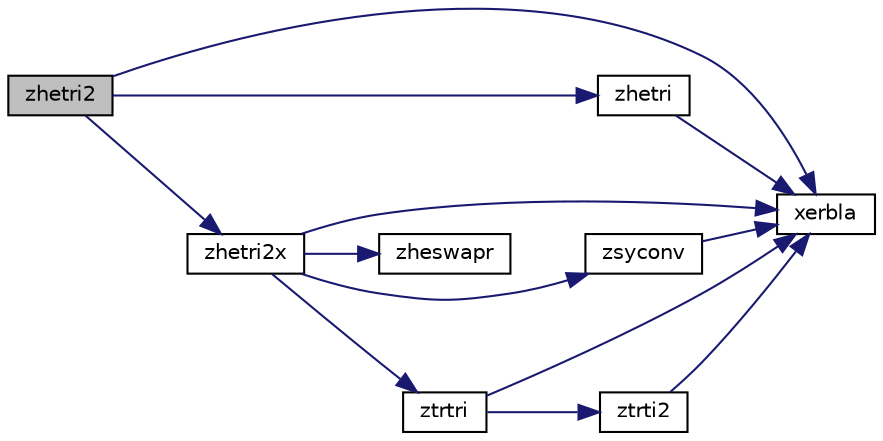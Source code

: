 digraph "zhetri2"
{
 // LATEX_PDF_SIZE
  edge [fontname="Helvetica",fontsize="10",labelfontname="Helvetica",labelfontsize="10"];
  node [fontname="Helvetica",fontsize="10",shape=record];
  rankdir="LR";
  Node1 [label="zhetri2",height=0.2,width=0.4,color="black", fillcolor="grey75", style="filled", fontcolor="black",tooltip="ZHETRI2"];
  Node1 -> Node2 [color="midnightblue",fontsize="10",style="solid",fontname="Helvetica"];
  Node2 [label="xerbla",height=0.2,width=0.4,color="black", fillcolor="white", style="filled",URL="$xerbla_8f.html#a377ee61015baf8dea7770b3a404b1c07",tooltip="XERBLA"];
  Node1 -> Node3 [color="midnightblue",fontsize="10",style="solid",fontname="Helvetica"];
  Node3 [label="zhetri",height=0.2,width=0.4,color="black", fillcolor="white", style="filled",URL="$zhetri_8f.html#a4d9cfa0653de400029b8051996ce1e96",tooltip="ZHETRI"];
  Node3 -> Node2 [color="midnightblue",fontsize="10",style="solid",fontname="Helvetica"];
  Node1 -> Node4 [color="midnightblue",fontsize="10",style="solid",fontname="Helvetica"];
  Node4 [label="zhetri2x",height=0.2,width=0.4,color="black", fillcolor="white", style="filled",URL="$zhetri2x_8f.html#ad5921ef27eb77dc781cc3d708abd035e",tooltip="ZHETRI2X"];
  Node4 -> Node2 [color="midnightblue",fontsize="10",style="solid",fontname="Helvetica"];
  Node4 -> Node5 [color="midnightblue",fontsize="10",style="solid",fontname="Helvetica"];
  Node5 [label="zheswapr",height=0.2,width=0.4,color="black", fillcolor="white", style="filled",URL="$zheswapr_8f.html#a37927cbfd870be1c27dd7438c9b1e61f",tooltip="ZHESWAPR applies an elementary permutation on the rows and columns of a Hermitian matrix."];
  Node4 -> Node6 [color="midnightblue",fontsize="10",style="solid",fontname="Helvetica"];
  Node6 [label="zsyconv",height=0.2,width=0.4,color="black", fillcolor="white", style="filled",URL="$zsyconv_8f.html#a12eb4807424cbd74c4c8f38e1737b0c7",tooltip="ZSYCONV"];
  Node6 -> Node2 [color="midnightblue",fontsize="10",style="solid",fontname="Helvetica"];
  Node4 -> Node7 [color="midnightblue",fontsize="10",style="solid",fontname="Helvetica"];
  Node7 [label="ztrtri",height=0.2,width=0.4,color="black", fillcolor="white", style="filled",URL="$ztrtri_8f.html#afb9fa26355911581340b5df0f21c966a",tooltip="ZTRTRI"];
  Node7 -> Node2 [color="midnightblue",fontsize="10",style="solid",fontname="Helvetica"];
  Node7 -> Node8 [color="midnightblue",fontsize="10",style="solid",fontname="Helvetica"];
  Node8 [label="ztrti2",height=0.2,width=0.4,color="black", fillcolor="white", style="filled",URL="$ztrti2_8f.html#a1e170c4047161c32e9286646dc7cb858",tooltip="ZTRTI2 computes the inverse of a triangular matrix (unblocked algorithm)."];
  Node8 -> Node2 [color="midnightblue",fontsize="10",style="solid",fontname="Helvetica"];
}
